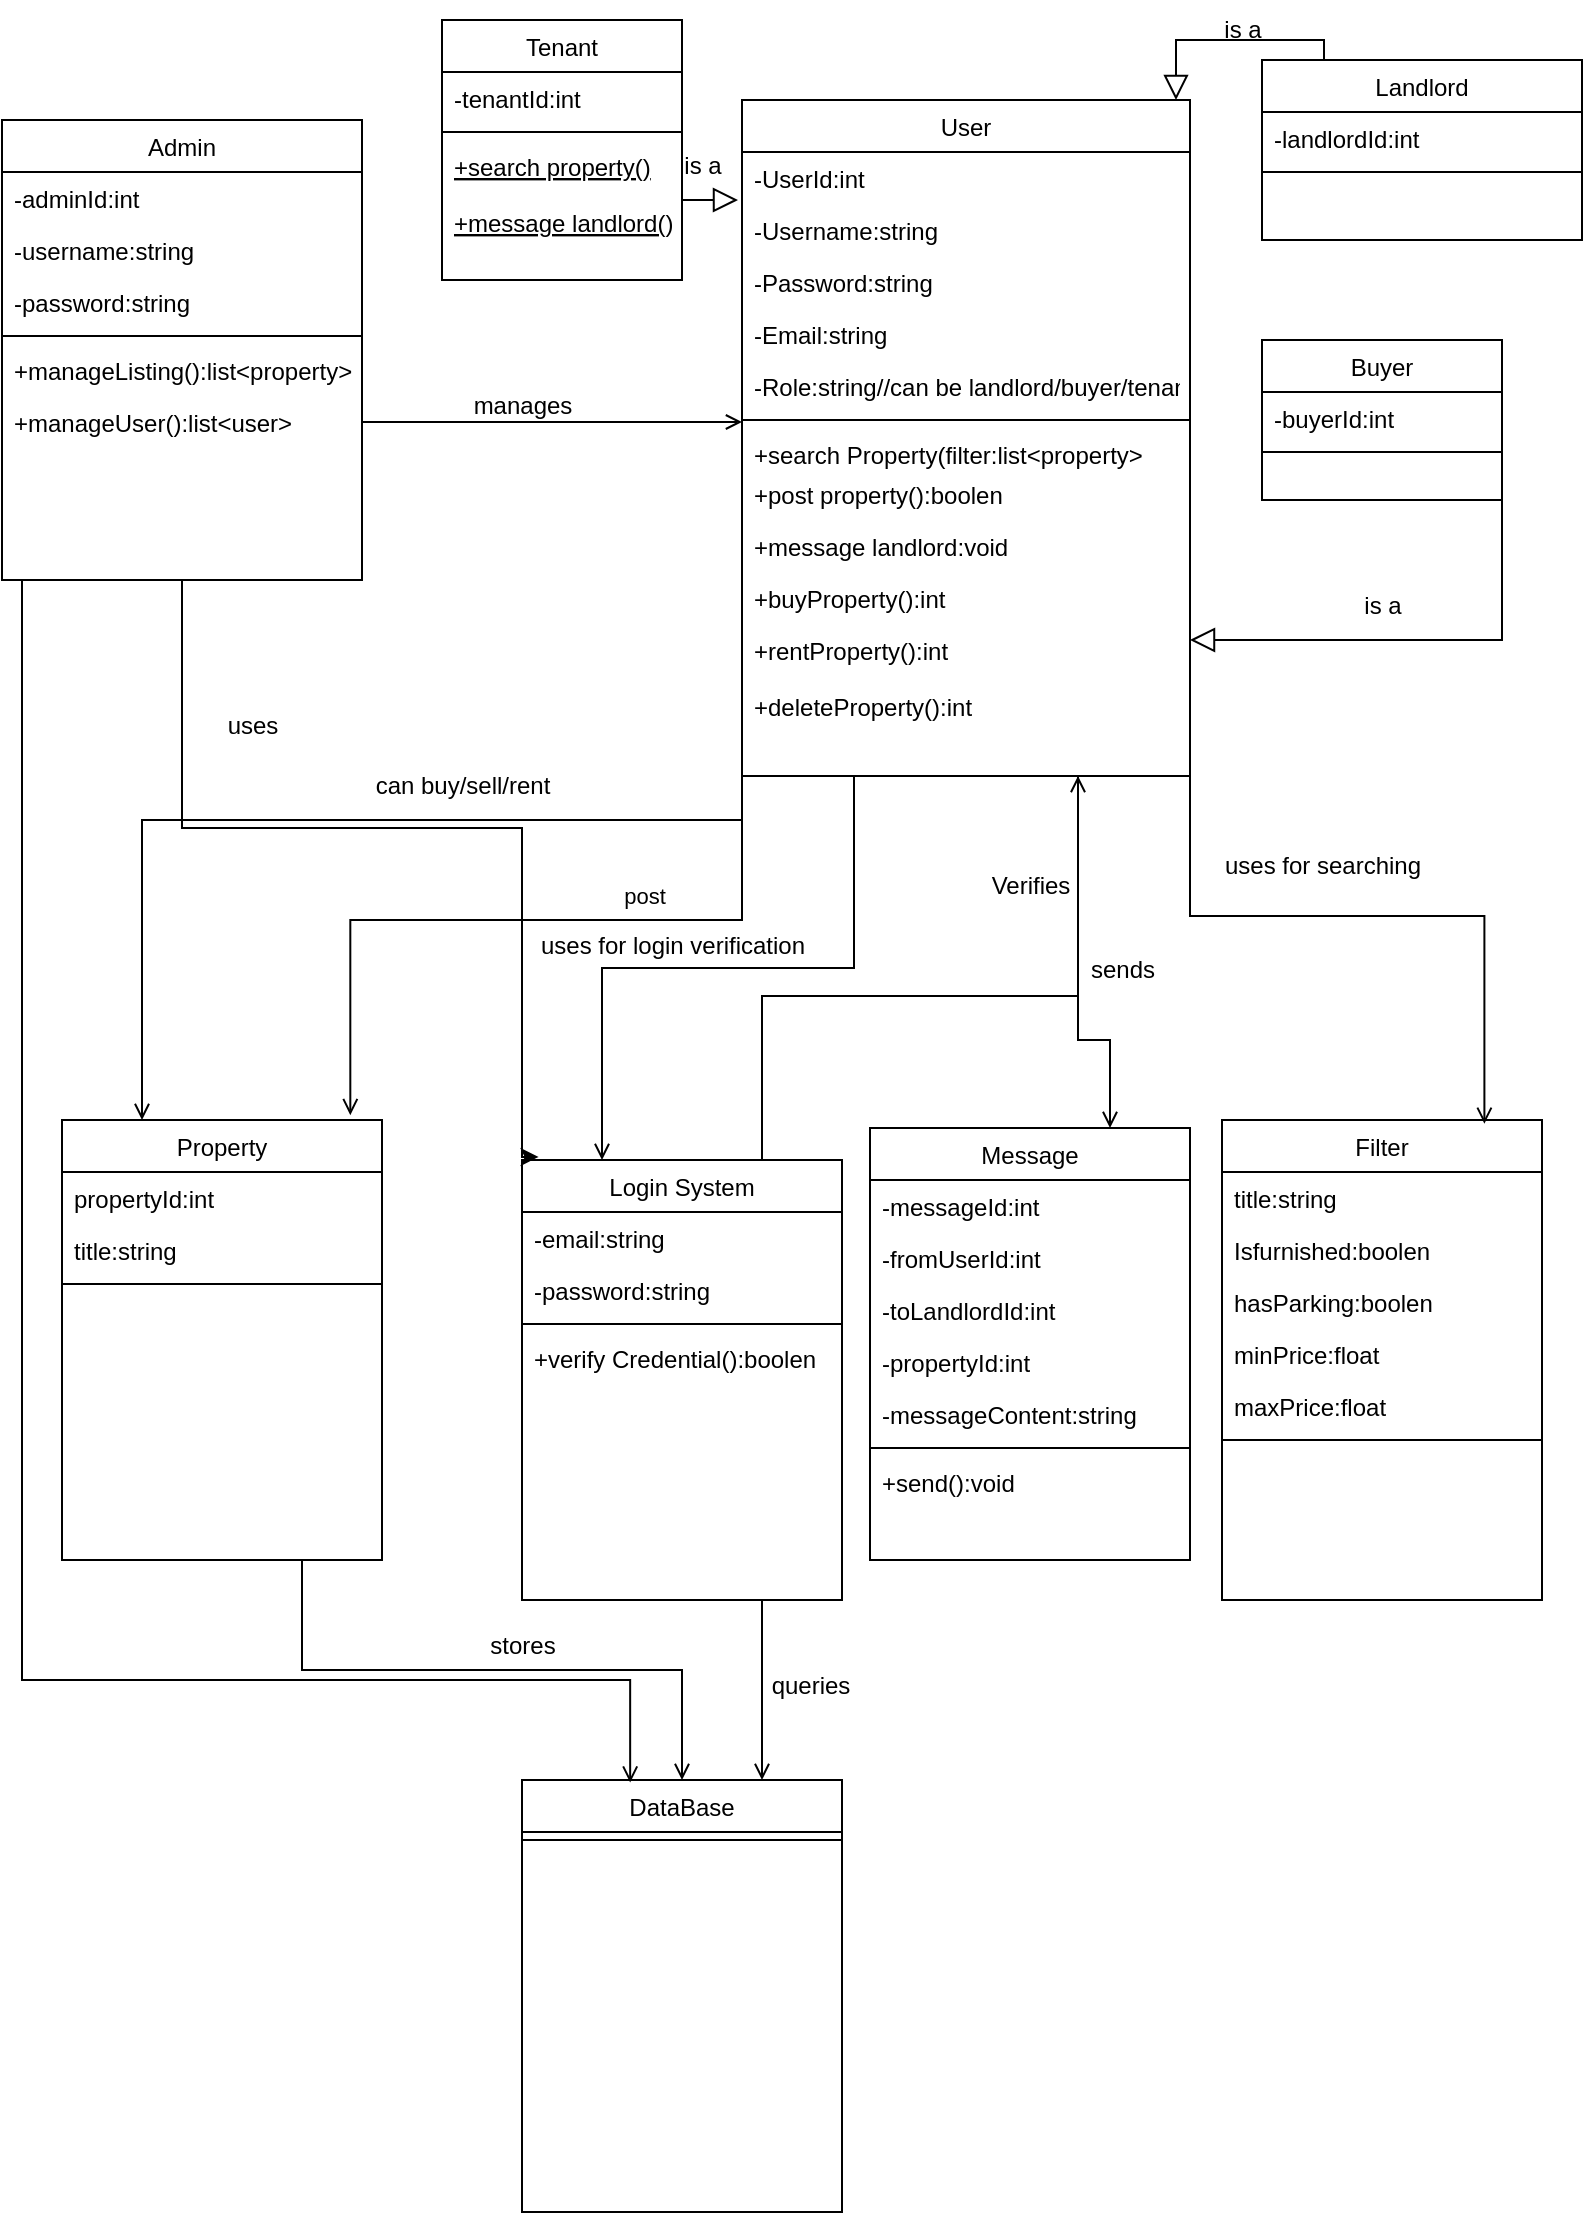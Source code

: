 <mxfile version="24.7.16">
  <diagram id="C5RBs43oDa-KdzZeNtuy" name="Page-1">
    <mxGraphModel dx="836" dy="469" grid="1" gridSize="10" guides="1" tooltips="1" connect="1" arrows="1" fold="1" page="1" pageScale="1" pageWidth="827" pageHeight="1169" math="0" shadow="0">
      <root>
        <mxCell id="WIyWlLk6GJQsqaUBKTNV-0" />
        <mxCell id="WIyWlLk6GJQsqaUBKTNV-1" parent="WIyWlLk6GJQsqaUBKTNV-0" />
        <mxCell id="zkfFHV4jXpPFQw0GAbJ--6" value="Tenant" style="swimlane;fontStyle=0;align=center;verticalAlign=top;childLayout=stackLayout;horizontal=1;startSize=26;horizontalStack=0;resizeParent=1;resizeLast=0;collapsible=1;marginBottom=0;rounded=0;shadow=0;strokeWidth=1;" parent="WIyWlLk6GJQsqaUBKTNV-1" vertex="1">
          <mxGeometry x="240" y="10" width="120" height="130" as="geometry">
            <mxRectangle x="130" y="380" width="160" height="26" as="alternateBounds" />
          </mxGeometry>
        </mxCell>
        <mxCell id="zkfFHV4jXpPFQw0GAbJ--7" value="-tenantId:int" style="text;align=left;verticalAlign=top;spacingLeft=4;spacingRight=4;overflow=hidden;rotatable=0;points=[[0,0.5],[1,0.5]];portConstraint=eastwest;" parent="zkfFHV4jXpPFQw0GAbJ--6" vertex="1">
          <mxGeometry y="26" width="120" height="26" as="geometry" />
        </mxCell>
        <mxCell id="zkfFHV4jXpPFQw0GAbJ--9" value="" style="line;html=1;strokeWidth=1;align=left;verticalAlign=middle;spacingTop=-1;spacingLeft=3;spacingRight=3;rotatable=0;labelPosition=right;points=[];portConstraint=eastwest;" parent="zkfFHV4jXpPFQw0GAbJ--6" vertex="1">
          <mxGeometry y="52" width="120" height="8" as="geometry" />
        </mxCell>
        <mxCell id="zkfFHV4jXpPFQw0GAbJ--10" value="+search property()&#xa;&#xa;+message landlord()" style="text;align=left;verticalAlign=top;spacingLeft=4;spacingRight=4;overflow=hidden;rotatable=0;points=[[0,0.5],[1,0.5]];portConstraint=eastwest;fontStyle=4" parent="zkfFHV4jXpPFQw0GAbJ--6" vertex="1">
          <mxGeometry y="60" width="120" height="70" as="geometry" />
        </mxCell>
        <mxCell id="zkfFHV4jXpPFQw0GAbJ--13" value="Buyer" style="swimlane;fontStyle=0;align=center;verticalAlign=top;childLayout=stackLayout;horizontal=1;startSize=26;horizontalStack=0;resizeParent=1;resizeLast=0;collapsible=1;marginBottom=0;rounded=0;shadow=0;strokeWidth=1;" parent="WIyWlLk6GJQsqaUBKTNV-1" vertex="1">
          <mxGeometry x="650" y="170" width="120" height="80" as="geometry">
            <mxRectangle x="340" y="380" width="170" height="26" as="alternateBounds" />
          </mxGeometry>
        </mxCell>
        <mxCell id="zkfFHV4jXpPFQw0GAbJ--14" value="-buyerId:int" style="text;align=left;verticalAlign=top;spacingLeft=4;spacingRight=4;overflow=hidden;rotatable=0;points=[[0,0.5],[1,0.5]];portConstraint=eastwest;" parent="zkfFHV4jXpPFQw0GAbJ--13" vertex="1">
          <mxGeometry y="26" width="120" height="26" as="geometry" />
        </mxCell>
        <mxCell id="zkfFHV4jXpPFQw0GAbJ--15" value="" style="line;html=1;strokeWidth=1;align=left;verticalAlign=middle;spacingTop=-1;spacingLeft=3;spacingRight=3;rotatable=0;labelPosition=right;points=[];portConstraint=eastwest;" parent="zkfFHV4jXpPFQw0GAbJ--13" vertex="1">
          <mxGeometry y="52" width="120" height="8" as="geometry" />
        </mxCell>
        <mxCell id="zkfFHV4jXpPFQw0GAbJ--17" value="User" style="swimlane;fontStyle=0;align=center;verticalAlign=top;childLayout=stackLayout;horizontal=1;startSize=26;horizontalStack=0;resizeParent=1;resizeLast=0;collapsible=1;marginBottom=0;rounded=0;shadow=0;strokeWidth=1;" parent="WIyWlLk6GJQsqaUBKTNV-1" vertex="1">
          <mxGeometry x="390" y="50" width="224" height="338" as="geometry">
            <mxRectangle x="550" y="140" width="160" height="26" as="alternateBounds" />
          </mxGeometry>
        </mxCell>
        <mxCell id="zkfFHV4jXpPFQw0GAbJ--18" value="-UserId:int" style="text;align=left;verticalAlign=top;spacingLeft=4;spacingRight=4;overflow=hidden;rotatable=0;points=[[0,0.5],[1,0.5]];portConstraint=eastwest;" parent="zkfFHV4jXpPFQw0GAbJ--17" vertex="1">
          <mxGeometry y="26" width="224" height="26" as="geometry" />
        </mxCell>
        <mxCell id="zkfFHV4jXpPFQw0GAbJ--19" value="-Username:string" style="text;align=left;verticalAlign=top;spacingLeft=4;spacingRight=4;overflow=hidden;rotatable=0;points=[[0,0.5],[1,0.5]];portConstraint=eastwest;rounded=0;shadow=0;html=0;" parent="zkfFHV4jXpPFQw0GAbJ--17" vertex="1">
          <mxGeometry y="52" width="224" height="26" as="geometry" />
        </mxCell>
        <mxCell id="zkfFHV4jXpPFQw0GAbJ--20" value="-Password:string" style="text;align=left;verticalAlign=top;spacingLeft=4;spacingRight=4;overflow=hidden;rotatable=0;points=[[0,0.5],[1,0.5]];portConstraint=eastwest;rounded=0;shadow=0;html=0;" parent="zkfFHV4jXpPFQw0GAbJ--17" vertex="1">
          <mxGeometry y="78" width="224" height="26" as="geometry" />
        </mxCell>
        <mxCell id="zkfFHV4jXpPFQw0GAbJ--21" value="-Email:string" style="text;align=left;verticalAlign=top;spacingLeft=4;spacingRight=4;overflow=hidden;rotatable=0;points=[[0,0.5],[1,0.5]];portConstraint=eastwest;rounded=0;shadow=0;html=0;" parent="zkfFHV4jXpPFQw0GAbJ--17" vertex="1">
          <mxGeometry y="104" width="224" height="26" as="geometry" />
        </mxCell>
        <mxCell id="zkfFHV4jXpPFQw0GAbJ--22" value="-Role:string//can be landlord/buyer/tenant" style="text;align=left;verticalAlign=top;spacingLeft=4;spacingRight=4;overflow=hidden;rotatable=0;points=[[0,0.5],[1,0.5]];portConstraint=eastwest;rounded=0;shadow=0;html=0;" parent="zkfFHV4jXpPFQw0GAbJ--17" vertex="1">
          <mxGeometry y="130" width="224" height="26" as="geometry" />
        </mxCell>
        <mxCell id="zkfFHV4jXpPFQw0GAbJ--23" value="" style="line;html=1;strokeWidth=1;align=left;verticalAlign=middle;spacingTop=-1;spacingLeft=3;spacingRight=3;rotatable=0;labelPosition=right;points=[];portConstraint=eastwest;" parent="zkfFHV4jXpPFQw0GAbJ--17" vertex="1">
          <mxGeometry y="156" width="224" height="8" as="geometry" />
        </mxCell>
        <mxCell id="zkfFHV4jXpPFQw0GAbJ--24" value="+search Property(filter:list&lt;property&gt;" style="text;align=left;verticalAlign=top;spacingLeft=4;spacingRight=4;overflow=hidden;rotatable=0;points=[[0,0.5],[1,0.5]];portConstraint=eastwest;" parent="zkfFHV4jXpPFQw0GAbJ--17" vertex="1">
          <mxGeometry y="164" width="224" height="20" as="geometry" />
        </mxCell>
        <mxCell id="zkfFHV4jXpPFQw0GAbJ--25" value="+post property():boolen" style="text;align=left;verticalAlign=top;spacingLeft=4;spacingRight=4;overflow=hidden;rotatable=0;points=[[0,0.5],[1,0.5]];portConstraint=eastwest;" parent="zkfFHV4jXpPFQw0GAbJ--17" vertex="1">
          <mxGeometry y="184" width="224" height="26" as="geometry" />
        </mxCell>
        <mxCell id="3sGwHWc7zlFyT_0U4BwY-66" value="+message landlord:void" style="text;align=left;verticalAlign=top;spacingLeft=4;spacingRight=4;overflow=hidden;rotatable=0;points=[[0,0.5],[1,0.5]];portConstraint=eastwest;" parent="zkfFHV4jXpPFQw0GAbJ--17" vertex="1">
          <mxGeometry y="210" width="224" height="26" as="geometry" />
        </mxCell>
        <mxCell id="3sGwHWc7zlFyT_0U4BwY-67" value="+buyProperty():int" style="text;align=left;verticalAlign=top;spacingLeft=4;spacingRight=4;overflow=hidden;rotatable=0;points=[[0,0.5],[1,0.5]];portConstraint=eastwest;" parent="zkfFHV4jXpPFQw0GAbJ--17" vertex="1">
          <mxGeometry y="236" width="224" height="26" as="geometry" />
        </mxCell>
        <mxCell id="3sGwHWc7zlFyT_0U4BwY-69" value="+rentProperty():int" style="text;align=left;verticalAlign=top;spacingLeft=4;spacingRight=4;overflow=hidden;rotatable=0;points=[[0,0.5],[1,0.5]];portConstraint=eastwest;" parent="zkfFHV4jXpPFQw0GAbJ--17" vertex="1">
          <mxGeometry y="262" width="224" height="28" as="geometry" />
        </mxCell>
        <mxCell id="3sGwHWc7zlFyT_0U4BwY-71" value="+deleteProperty():int" style="text;align=left;verticalAlign=top;spacingLeft=4;spacingRight=4;overflow=hidden;rotatable=0;points=[[0,0.5],[1,0.5]];portConstraint=eastwest;" parent="zkfFHV4jXpPFQw0GAbJ--17" vertex="1">
          <mxGeometry y="290" width="224" height="28" as="geometry" />
        </mxCell>
        <mxCell id="zkfFHV4jXpPFQw0GAbJ--26" value="" style="endArrow=open;shadow=0;strokeWidth=1;rounded=0;curved=0;endFill=1;edgeStyle=elbowEdgeStyle;elbow=vertical;exitX=1;exitY=0.5;exitDx=0;exitDy=0;" parent="WIyWlLk6GJQsqaUBKTNV-1" source="3sGwHWc7zlFyT_0U4BwY-55" edge="1">
          <mxGeometry x="0.5" y="41" relative="1" as="geometry">
            <mxPoint x="210" y="210" as="sourcePoint" />
            <mxPoint x="390" y="211" as="targetPoint" />
            <mxPoint x="-40" y="32" as="offset" />
          </mxGeometry>
        </mxCell>
        <mxCell id="3sGwHWc7zlFyT_0U4BwY-1" value="Filter" style="swimlane;fontStyle=0;align=center;verticalAlign=top;childLayout=stackLayout;horizontal=1;startSize=26;horizontalStack=0;resizeParent=1;resizeLast=0;collapsible=1;marginBottom=0;rounded=0;shadow=0;strokeWidth=1;" parent="WIyWlLk6GJQsqaUBKTNV-1" vertex="1">
          <mxGeometry x="630" y="560" width="160" height="240" as="geometry">
            <mxRectangle x="550" y="140" width="160" height="26" as="alternateBounds" />
          </mxGeometry>
        </mxCell>
        <mxCell id="3sGwHWc7zlFyT_0U4BwY-2" value="title:string" style="text;align=left;verticalAlign=top;spacingLeft=4;spacingRight=4;overflow=hidden;rotatable=0;points=[[0,0.5],[1,0.5]];portConstraint=eastwest;" parent="3sGwHWc7zlFyT_0U4BwY-1" vertex="1">
          <mxGeometry y="26" width="160" height="26" as="geometry" />
        </mxCell>
        <mxCell id="3sGwHWc7zlFyT_0U4BwY-3" value="Isfurnished:boolen" style="text;align=left;verticalAlign=top;spacingLeft=4;spacingRight=4;overflow=hidden;rotatable=0;points=[[0,0.5],[1,0.5]];portConstraint=eastwest;rounded=0;shadow=0;html=0;" parent="3sGwHWc7zlFyT_0U4BwY-1" vertex="1">
          <mxGeometry y="52" width="160" height="26" as="geometry" />
        </mxCell>
        <mxCell id="3sGwHWc7zlFyT_0U4BwY-4" value="hasParking:boolen" style="text;align=left;verticalAlign=top;spacingLeft=4;spacingRight=4;overflow=hidden;rotatable=0;points=[[0,0.5],[1,0.5]];portConstraint=eastwest;rounded=0;shadow=0;html=0;" parent="3sGwHWc7zlFyT_0U4BwY-1" vertex="1">
          <mxGeometry y="78" width="160" height="26" as="geometry" />
        </mxCell>
        <mxCell id="3sGwHWc7zlFyT_0U4BwY-5" value="minPrice:float" style="text;align=left;verticalAlign=top;spacingLeft=4;spacingRight=4;overflow=hidden;rotatable=0;points=[[0,0.5],[1,0.5]];portConstraint=eastwest;rounded=0;shadow=0;html=0;" parent="3sGwHWc7zlFyT_0U4BwY-1" vertex="1">
          <mxGeometry y="104" width="160" height="26" as="geometry" />
        </mxCell>
        <mxCell id="3sGwHWc7zlFyT_0U4BwY-6" value="maxPrice:float" style="text;align=left;verticalAlign=top;spacingLeft=4;spacingRight=4;overflow=hidden;rotatable=0;points=[[0,0.5],[1,0.5]];portConstraint=eastwest;rounded=0;shadow=0;html=0;" parent="3sGwHWc7zlFyT_0U4BwY-1" vertex="1">
          <mxGeometry y="130" width="160" height="26" as="geometry" />
        </mxCell>
        <mxCell id="3sGwHWc7zlFyT_0U4BwY-7" value="" style="line;html=1;strokeWidth=1;align=left;verticalAlign=middle;spacingTop=-1;spacingLeft=3;spacingRight=3;rotatable=0;labelPosition=right;points=[];portConstraint=eastwest;" parent="3sGwHWc7zlFyT_0U4BwY-1" vertex="1">
          <mxGeometry y="156" width="160" height="8" as="geometry" />
        </mxCell>
        <mxCell id="3sGwHWc7zlFyT_0U4BwY-28" value="Login System" style="swimlane;fontStyle=0;align=center;verticalAlign=top;childLayout=stackLayout;horizontal=1;startSize=26;horizontalStack=0;resizeParent=1;resizeLast=0;collapsible=1;marginBottom=0;rounded=0;shadow=0;strokeWidth=1;" parent="WIyWlLk6GJQsqaUBKTNV-1" vertex="1">
          <mxGeometry x="280" y="580" width="160" height="220" as="geometry">
            <mxRectangle x="550" y="140" width="160" height="26" as="alternateBounds" />
          </mxGeometry>
        </mxCell>
        <mxCell id="3sGwHWc7zlFyT_0U4BwY-30" value="-email:string" style="text;align=left;verticalAlign=top;spacingLeft=4;spacingRight=4;overflow=hidden;rotatable=0;points=[[0,0.5],[1,0.5]];portConstraint=eastwest;rounded=0;shadow=0;html=0;" parent="3sGwHWc7zlFyT_0U4BwY-28" vertex="1">
          <mxGeometry y="26" width="160" height="26" as="geometry" />
        </mxCell>
        <mxCell id="3sGwHWc7zlFyT_0U4BwY-31" value="-password:string" style="text;align=left;verticalAlign=top;spacingLeft=4;spacingRight=4;overflow=hidden;rotatable=0;points=[[0,0.5],[1,0.5]];portConstraint=eastwest;rounded=0;shadow=0;html=0;" parent="3sGwHWc7zlFyT_0U4BwY-28" vertex="1">
          <mxGeometry y="52" width="160" height="26" as="geometry" />
        </mxCell>
        <mxCell id="3sGwHWc7zlFyT_0U4BwY-34" value="" style="line;html=1;strokeWidth=1;align=left;verticalAlign=middle;spacingTop=-1;spacingLeft=3;spacingRight=3;rotatable=0;labelPosition=right;points=[];portConstraint=eastwest;" parent="3sGwHWc7zlFyT_0U4BwY-28" vertex="1">
          <mxGeometry y="78" width="160" height="8" as="geometry" />
        </mxCell>
        <mxCell id="3sGwHWc7zlFyT_0U4BwY-35" value="+verify Credential():boolen" style="text;align=left;verticalAlign=top;spacingLeft=4;spacingRight=4;overflow=hidden;rotatable=0;points=[[0,0.5],[1,0.5]];portConstraint=eastwest;" parent="3sGwHWc7zlFyT_0U4BwY-28" vertex="1">
          <mxGeometry y="86" width="160" height="26" as="geometry" />
        </mxCell>
        <mxCell id="3sGwHWc7zlFyT_0U4BwY-19" value="Message" style="swimlane;fontStyle=0;align=center;verticalAlign=top;childLayout=stackLayout;horizontal=1;startSize=26;horizontalStack=0;resizeParent=1;resizeLast=0;collapsible=1;marginBottom=0;rounded=0;shadow=0;strokeWidth=1;" parent="WIyWlLk6GJQsqaUBKTNV-1" vertex="1">
          <mxGeometry x="454" y="564" width="160" height="216" as="geometry">
            <mxRectangle x="550" y="140" width="160" height="26" as="alternateBounds" />
          </mxGeometry>
        </mxCell>
        <mxCell id="3sGwHWc7zlFyT_0U4BwY-20" value="-messageId:int" style="text;align=left;verticalAlign=top;spacingLeft=4;spacingRight=4;overflow=hidden;rotatable=0;points=[[0,0.5],[1,0.5]];portConstraint=eastwest;" parent="3sGwHWc7zlFyT_0U4BwY-19" vertex="1">
          <mxGeometry y="26" width="160" height="26" as="geometry" />
        </mxCell>
        <mxCell id="3sGwHWc7zlFyT_0U4BwY-21" value="-fromUserId:int" style="text;align=left;verticalAlign=top;spacingLeft=4;spacingRight=4;overflow=hidden;rotatable=0;points=[[0,0.5],[1,0.5]];portConstraint=eastwest;rounded=0;shadow=0;html=0;" parent="3sGwHWc7zlFyT_0U4BwY-19" vertex="1">
          <mxGeometry y="52" width="160" height="26" as="geometry" />
        </mxCell>
        <mxCell id="3sGwHWc7zlFyT_0U4BwY-22" value="-toLandlordId:int" style="text;align=left;verticalAlign=top;spacingLeft=4;spacingRight=4;overflow=hidden;rotatable=0;points=[[0,0.5],[1,0.5]];portConstraint=eastwest;rounded=0;shadow=0;html=0;" parent="3sGwHWc7zlFyT_0U4BwY-19" vertex="1">
          <mxGeometry y="78" width="160" height="26" as="geometry" />
        </mxCell>
        <mxCell id="3sGwHWc7zlFyT_0U4BwY-23" value="-propertyId:int" style="text;align=left;verticalAlign=top;spacingLeft=4;spacingRight=4;overflow=hidden;rotatable=0;points=[[0,0.5],[1,0.5]];portConstraint=eastwest;rounded=0;shadow=0;html=0;" parent="3sGwHWc7zlFyT_0U4BwY-19" vertex="1">
          <mxGeometry y="104" width="160" height="26" as="geometry" />
        </mxCell>
        <mxCell id="3sGwHWc7zlFyT_0U4BwY-24" value="-messageContent:string" style="text;align=left;verticalAlign=top;spacingLeft=4;spacingRight=4;overflow=hidden;rotatable=0;points=[[0,0.5],[1,0.5]];portConstraint=eastwest;rounded=0;shadow=0;html=0;" parent="3sGwHWc7zlFyT_0U4BwY-19" vertex="1">
          <mxGeometry y="130" width="160" height="26" as="geometry" />
        </mxCell>
        <mxCell id="3sGwHWc7zlFyT_0U4BwY-25" value="" style="line;html=1;strokeWidth=1;align=left;verticalAlign=middle;spacingTop=-1;spacingLeft=3;spacingRight=3;rotatable=0;labelPosition=right;points=[];portConstraint=eastwest;" parent="3sGwHWc7zlFyT_0U4BwY-19" vertex="1">
          <mxGeometry y="156" width="160" height="8" as="geometry" />
        </mxCell>
        <mxCell id="3sGwHWc7zlFyT_0U4BwY-26" value="+send():void" style="text;align=left;verticalAlign=top;spacingLeft=4;spacingRight=4;overflow=hidden;rotatable=0;points=[[0,0.5],[1,0.5]];portConstraint=eastwest;" parent="3sGwHWc7zlFyT_0U4BwY-19" vertex="1">
          <mxGeometry y="164" width="160" height="26" as="geometry" />
        </mxCell>
        <mxCell id="3sGwHWc7zlFyT_0U4BwY-37" value="DataBase" style="swimlane;fontStyle=0;align=center;verticalAlign=top;childLayout=stackLayout;horizontal=1;startSize=26;horizontalStack=0;resizeParent=1;resizeLast=0;collapsible=1;marginBottom=0;rounded=0;shadow=0;strokeWidth=1;" parent="WIyWlLk6GJQsqaUBKTNV-1" vertex="1">
          <mxGeometry x="280" y="890" width="160" height="216" as="geometry">
            <mxRectangle x="550" y="140" width="160" height="26" as="alternateBounds" />
          </mxGeometry>
        </mxCell>
        <mxCell id="3sGwHWc7zlFyT_0U4BwY-43" value="" style="line;html=1;strokeWidth=1;align=left;verticalAlign=middle;spacingTop=-1;spacingLeft=3;spacingRight=3;rotatable=0;labelPosition=right;points=[];portConstraint=eastwest;" parent="3sGwHWc7zlFyT_0U4BwY-37" vertex="1">
          <mxGeometry y="26" width="160" height="8" as="geometry" />
        </mxCell>
        <mxCell id="3sGwHWc7zlFyT_0U4BwY-47" value="Admin" style="swimlane;fontStyle=0;align=center;verticalAlign=top;childLayout=stackLayout;horizontal=1;startSize=26;horizontalStack=0;resizeParent=1;resizeLast=0;collapsible=1;marginBottom=0;rounded=0;shadow=0;strokeWidth=1;" parent="WIyWlLk6GJQsqaUBKTNV-1" vertex="1">
          <mxGeometry x="20" y="60" width="180" height="230" as="geometry">
            <mxRectangle x="550" y="140" width="160" height="26" as="alternateBounds" />
          </mxGeometry>
        </mxCell>
        <mxCell id="3sGwHWc7zlFyT_0U4BwY-48" value="-adminId:int" style="text;align=left;verticalAlign=top;spacingLeft=4;spacingRight=4;overflow=hidden;rotatable=0;points=[[0,0.5],[1,0.5]];portConstraint=eastwest;" parent="3sGwHWc7zlFyT_0U4BwY-47" vertex="1">
          <mxGeometry y="26" width="180" height="26" as="geometry" />
        </mxCell>
        <mxCell id="3sGwHWc7zlFyT_0U4BwY-49" value="-username:string" style="text;align=left;verticalAlign=top;spacingLeft=4;spacingRight=4;overflow=hidden;rotatable=0;points=[[0,0.5],[1,0.5]];portConstraint=eastwest;rounded=0;shadow=0;html=0;" parent="3sGwHWc7zlFyT_0U4BwY-47" vertex="1">
          <mxGeometry y="52" width="180" height="26" as="geometry" />
        </mxCell>
        <mxCell id="3sGwHWc7zlFyT_0U4BwY-50" value="-password:string" style="text;align=left;verticalAlign=top;spacingLeft=4;spacingRight=4;overflow=hidden;rotatable=0;points=[[0,0.5],[1,0.5]];portConstraint=eastwest;rounded=0;shadow=0;html=0;" parent="3sGwHWc7zlFyT_0U4BwY-47" vertex="1">
          <mxGeometry y="78" width="180" height="26" as="geometry" />
        </mxCell>
        <mxCell id="3sGwHWc7zlFyT_0U4BwY-53" value="" style="line;html=1;strokeWidth=1;align=left;verticalAlign=middle;spacingTop=-1;spacingLeft=3;spacingRight=3;rotatable=0;labelPosition=right;points=[];portConstraint=eastwest;" parent="3sGwHWc7zlFyT_0U4BwY-47" vertex="1">
          <mxGeometry y="104" width="180" height="8" as="geometry" />
        </mxCell>
        <mxCell id="3sGwHWc7zlFyT_0U4BwY-54" value="+manageListing():list&lt;property&gt;" style="text;align=left;verticalAlign=top;spacingLeft=4;spacingRight=4;overflow=hidden;rotatable=0;points=[[0,0.5],[1,0.5]];portConstraint=eastwest;" parent="3sGwHWc7zlFyT_0U4BwY-47" vertex="1">
          <mxGeometry y="112" width="180" height="26" as="geometry" />
        </mxCell>
        <mxCell id="3sGwHWc7zlFyT_0U4BwY-55" value="+manageUser():list&lt;user&gt;" style="text;align=left;verticalAlign=top;spacingLeft=4;spacingRight=4;overflow=hidden;rotatable=0;points=[[0,0.5],[1,0.5]];portConstraint=eastwest;" parent="3sGwHWc7zlFyT_0U4BwY-47" vertex="1">
          <mxGeometry y="138" width="180" height="26" as="geometry" />
        </mxCell>
        <mxCell id="3sGwHWc7zlFyT_0U4BwY-56" value="Landlord" style="swimlane;fontStyle=0;align=center;verticalAlign=top;childLayout=stackLayout;horizontal=1;startSize=26;horizontalStack=0;resizeParent=1;resizeLast=0;collapsible=1;marginBottom=0;rounded=0;shadow=0;strokeWidth=1;" parent="WIyWlLk6GJQsqaUBKTNV-1" vertex="1">
          <mxGeometry x="650" y="30" width="160" height="90" as="geometry">
            <mxRectangle x="340" y="380" width="170" height="26" as="alternateBounds" />
          </mxGeometry>
        </mxCell>
        <mxCell id="3sGwHWc7zlFyT_0U4BwY-57" value="-landlordId:int" style="text;align=left;verticalAlign=top;spacingLeft=4;spacingRight=4;overflow=hidden;rotatable=0;points=[[0,0.5],[1,0.5]];portConstraint=eastwest;" parent="3sGwHWc7zlFyT_0U4BwY-56" vertex="1">
          <mxGeometry y="26" width="160" height="26" as="geometry" />
        </mxCell>
        <mxCell id="3sGwHWc7zlFyT_0U4BwY-58" value="" style="line;html=1;strokeWidth=1;align=left;verticalAlign=middle;spacingTop=-1;spacingLeft=3;spacingRight=3;rotatable=0;labelPosition=right;points=[];portConstraint=eastwest;" parent="3sGwHWc7zlFyT_0U4BwY-56" vertex="1">
          <mxGeometry y="52" width="160" height="8" as="geometry" />
        </mxCell>
        <mxCell id="3sGwHWc7zlFyT_0U4BwY-61" value="" style="endArrow=block;endSize=10;endFill=0;shadow=0;strokeWidth=1;rounded=0;curved=0;edgeStyle=elbowEdgeStyle;elbow=vertical;" parent="WIyWlLk6GJQsqaUBKTNV-1" edge="1">
          <mxGeometry width="160" relative="1" as="geometry">
            <mxPoint x="681" y="30" as="sourcePoint" />
            <mxPoint x="607" y="50" as="targetPoint" />
            <Array as="points">
              <mxPoint x="650" y="20" />
              <mxPoint x="640.64" y="335.26" />
              <mxPoint x="570.64" y="396.26" />
              <mxPoint x="450.64" y="366.26" />
            </Array>
          </mxGeometry>
        </mxCell>
        <mxCell id="3sGwHWc7zlFyT_0U4BwY-63" value="" style="endArrow=block;endSize=10;endFill=0;shadow=0;strokeWidth=1;rounded=0;curved=0;edgeStyle=elbowEdgeStyle;elbow=vertical;" parent="WIyWlLk6GJQsqaUBKTNV-1" source="zkfFHV4jXpPFQw0GAbJ--6" edge="1">
          <mxGeometry width="160" relative="1" as="geometry">
            <mxPoint x="460" y="300" as="sourcePoint" />
            <mxPoint x="388" y="100" as="targetPoint" />
            <Array as="points" />
          </mxGeometry>
        </mxCell>
        <mxCell id="3sGwHWc7zlFyT_0U4BwY-65" value="" style="endArrow=block;endSize=10;endFill=0;shadow=0;strokeWidth=1;rounded=0;curved=0;edgeStyle=elbowEdgeStyle;elbow=vertical;" parent="WIyWlLk6GJQsqaUBKTNV-1" edge="1">
          <mxGeometry width="160" relative="1" as="geometry">
            <mxPoint x="770" y="250" as="sourcePoint" />
            <mxPoint x="614" y="320" as="targetPoint" />
            <Array as="points">
              <mxPoint x="784" y="320" />
            </Array>
          </mxGeometry>
        </mxCell>
        <mxCell id="3sGwHWc7zlFyT_0U4BwY-72" value="" style="endArrow=open;shadow=0;strokeWidth=1;rounded=0;curved=0;endFill=1;edgeStyle=elbowEdgeStyle;elbow=vertical;entryX=0.25;entryY=0;entryDx=0;entryDy=0;exitX=0;exitY=1;exitDx=0;exitDy=0;" parent="WIyWlLk6GJQsqaUBKTNV-1" edge="1" target="H3BoD-dkAxrn0Le9reOs-29" source="zkfFHV4jXpPFQw0GAbJ--17">
          <mxGeometry x="0.5" y="41" relative="1" as="geometry">
            <mxPoint x="410" y="390" as="sourcePoint" />
            <mxPoint x="70" y="560" as="targetPoint" />
            <mxPoint x="-40" y="32" as="offset" />
            <Array as="points">
              <mxPoint x="390" y="410" />
              <mxPoint x="270" y="410" />
              <mxPoint x="230" y="446" />
              <mxPoint x="330" y="471" />
            </Array>
          </mxGeometry>
        </mxCell>
        <mxCell id="3sGwHWc7zlFyT_0U4BwY-73" value="" style="endArrow=open;shadow=0;strokeWidth=1;rounded=0;curved=0;endFill=1;edgeStyle=elbowEdgeStyle;elbow=vertical;entryX=0.82;entryY=0.008;entryDx=0;entryDy=0;entryPerimeter=0;exitX=1;exitY=1;exitDx=0;exitDy=0;" parent="WIyWlLk6GJQsqaUBKTNV-1" edge="1" target="3sGwHWc7zlFyT_0U4BwY-1" source="zkfFHV4jXpPFQw0GAbJ--17">
          <mxGeometry x="0.5" y="41" relative="1" as="geometry">
            <mxPoint x="590" y="388" as="sourcePoint" />
            <mxPoint x="790" y="558" as="targetPoint" />
            <mxPoint x="-40" y="32" as="offset" />
            <Array as="points">
              <mxPoint x="530" y="458" />
            </Array>
          </mxGeometry>
        </mxCell>
        <mxCell id="3sGwHWc7zlFyT_0U4BwY-75" value="" style="endArrow=open;shadow=0;strokeWidth=1;rounded=0;curved=0;endFill=1;edgeStyle=elbowEdgeStyle;elbow=vertical;entryX=0.75;entryY=0;entryDx=0;entryDy=0;exitX=0.75;exitY=1;exitDx=0;exitDy=0;" parent="WIyWlLk6GJQsqaUBKTNV-1" edge="1" target="3sGwHWc7zlFyT_0U4BwY-19" source="zkfFHV4jXpPFQw0GAbJ--17">
          <mxGeometry x="0.5" y="41" relative="1" as="geometry">
            <mxPoint x="520" y="388" as="sourcePoint" />
            <mxPoint x="582" y="560" as="targetPoint" />
            <mxPoint x="-40" y="32" as="offset" />
            <Array as="points">
              <mxPoint x="582" y="520" />
            </Array>
          </mxGeometry>
        </mxCell>
        <mxCell id="3sGwHWc7zlFyT_0U4BwY-76" value="" style="endArrow=open;shadow=0;strokeWidth=1;rounded=0;curved=0;endFill=1;edgeStyle=elbowEdgeStyle;elbow=vertical;exitX=0.75;exitY=0;exitDx=0;exitDy=0;entryX=0.75;entryY=1;entryDx=0;entryDy=0;" parent="WIyWlLk6GJQsqaUBKTNV-1" edge="1" target="zkfFHV4jXpPFQw0GAbJ--17" source="3sGwHWc7zlFyT_0U4BwY-28">
          <mxGeometry x="0.5" y="41" relative="1" as="geometry">
            <mxPoint x="410" y="578" as="sourcePoint" />
            <mxPoint x="570" y="388" as="targetPoint" />
            <mxPoint x="-40" y="32" as="offset" />
            <Array as="points">
              <mxPoint x="510" y="498" />
            </Array>
          </mxGeometry>
        </mxCell>
        <mxCell id="H3BoD-dkAxrn0Le9reOs-5" value="" style="endArrow=open;shadow=0;strokeWidth=1;rounded=0;curved=0;endFill=1;edgeStyle=elbowEdgeStyle;elbow=vertical;entryX=0.338;entryY=0.006;entryDx=0;entryDy=0;entryPerimeter=0;" edge="1" parent="WIyWlLk6GJQsqaUBKTNV-1" target="3sGwHWc7zlFyT_0U4BwY-37">
          <mxGeometry x="0.5" y="41" relative="1" as="geometry">
            <mxPoint x="30" y="290" as="sourcePoint" />
            <mxPoint x="330" y="910" as="targetPoint" />
            <mxPoint x="-40" y="32" as="offset" />
            <Array as="points">
              <mxPoint x="110" y="840" />
            </Array>
          </mxGeometry>
        </mxCell>
        <mxCell id="H3BoD-dkAxrn0Le9reOs-29" value="Property" style="swimlane;fontStyle=0;align=center;verticalAlign=top;childLayout=stackLayout;horizontal=1;startSize=26;horizontalStack=0;resizeParent=1;resizeLast=0;collapsible=1;marginBottom=0;rounded=0;shadow=0;strokeWidth=1;" vertex="1" parent="WIyWlLk6GJQsqaUBKTNV-1">
          <mxGeometry x="50" y="560" width="160" height="220" as="geometry">
            <mxRectangle x="550" y="140" width="160" height="26" as="alternateBounds" />
          </mxGeometry>
        </mxCell>
        <mxCell id="H3BoD-dkAxrn0Le9reOs-30" value="propertyId:int" style="text;align=left;verticalAlign=top;spacingLeft=4;spacingRight=4;overflow=hidden;rotatable=0;points=[[0,0.5],[1,0.5]];portConstraint=eastwest;rounded=0;shadow=0;html=0;" vertex="1" parent="H3BoD-dkAxrn0Le9reOs-29">
          <mxGeometry y="26" width="160" height="26" as="geometry" />
        </mxCell>
        <mxCell id="H3BoD-dkAxrn0Le9reOs-31" value="title:string" style="text;align=left;verticalAlign=top;spacingLeft=4;spacingRight=4;overflow=hidden;rotatable=0;points=[[0,0.5],[1,0.5]];portConstraint=eastwest;rounded=0;shadow=0;html=0;" vertex="1" parent="H3BoD-dkAxrn0Le9reOs-29">
          <mxGeometry y="52" width="160" height="26" as="geometry" />
        </mxCell>
        <mxCell id="H3BoD-dkAxrn0Le9reOs-32" value="" style="line;html=1;strokeWidth=1;align=left;verticalAlign=middle;spacingTop=-1;spacingLeft=3;spacingRight=3;rotatable=0;labelPosition=right;points=[];portConstraint=eastwest;" vertex="1" parent="H3BoD-dkAxrn0Le9reOs-29">
          <mxGeometry y="78" width="160" height="8" as="geometry" />
        </mxCell>
        <mxCell id="H3BoD-dkAxrn0Le9reOs-35" value="manages" style="text;html=1;align=center;verticalAlign=middle;resizable=0;points=[];autosize=1;strokeColor=none;fillColor=none;" vertex="1" parent="WIyWlLk6GJQsqaUBKTNV-1">
          <mxGeometry x="245" y="188" width="70" height="30" as="geometry" />
        </mxCell>
        <mxCell id="H3BoD-dkAxrn0Le9reOs-36" value="can buy/sell/rent" style="text;html=1;align=center;verticalAlign=middle;resizable=0;points=[];autosize=1;strokeColor=none;fillColor=none;" vertex="1" parent="WIyWlLk6GJQsqaUBKTNV-1">
          <mxGeometry x="195" y="378" width="110" height="30" as="geometry" />
        </mxCell>
        <mxCell id="H3BoD-dkAxrn0Le9reOs-39" value="" style="endArrow=open;shadow=0;strokeWidth=1;rounded=0;curved=0;endFill=1;edgeStyle=elbowEdgeStyle;elbow=vertical;exitX=0;exitY=1;exitDx=0;exitDy=0;entryX=0.901;entryY=-0.011;entryDx=0;entryDy=0;entryPerimeter=0;" edge="1" parent="WIyWlLk6GJQsqaUBKTNV-1" source="zkfFHV4jXpPFQw0GAbJ--17" target="H3BoD-dkAxrn0Le9reOs-29">
          <mxGeometry x="0.5" y="41" relative="1" as="geometry">
            <mxPoint x="390" y="398" as="sourcePoint" />
            <mxPoint x="193" y="550" as="targetPoint" />
            <mxPoint x="-40" y="32" as="offset" />
            <Array as="points">
              <mxPoint x="270" y="460" />
              <mxPoint x="290" y="438" />
            </Array>
          </mxGeometry>
        </mxCell>
        <mxCell id="H3BoD-dkAxrn0Le9reOs-51" value="post" style="edgeLabel;html=1;align=center;verticalAlign=middle;resizable=0;points=[];" vertex="1" connectable="0" parent="H3BoD-dkAxrn0Le9reOs-39">
          <mxGeometry x="-0.335" y="-4" relative="1" as="geometry">
            <mxPoint y="-8" as="offset" />
          </mxGeometry>
        </mxCell>
        <mxCell id="H3BoD-dkAxrn0Le9reOs-42" value="Verifies" style="text;html=1;align=center;verticalAlign=middle;resizable=0;points=[];autosize=1;strokeColor=none;fillColor=none;" vertex="1" parent="WIyWlLk6GJQsqaUBKTNV-1">
          <mxGeometry x="504" y="428" width="60" height="30" as="geometry" />
        </mxCell>
        <mxCell id="H3BoD-dkAxrn0Le9reOs-43" value="sends" style="text;html=1;align=center;verticalAlign=middle;resizable=0;points=[];autosize=1;strokeColor=none;fillColor=none;" vertex="1" parent="WIyWlLk6GJQsqaUBKTNV-1">
          <mxGeometry x="550" y="470" width="60" height="30" as="geometry" />
        </mxCell>
        <mxCell id="H3BoD-dkAxrn0Le9reOs-45" value="uses for searching" style="text;html=1;align=center;verticalAlign=middle;resizable=0;points=[];autosize=1;strokeColor=none;fillColor=none;" vertex="1" parent="WIyWlLk6GJQsqaUBKTNV-1">
          <mxGeometry x="620" y="418" width="120" height="30" as="geometry" />
        </mxCell>
        <mxCell id="H3BoD-dkAxrn0Le9reOs-46" value="uses" style="text;html=1;align=center;verticalAlign=middle;resizable=0;points=[];autosize=1;strokeColor=none;fillColor=none;" vertex="1" parent="WIyWlLk6GJQsqaUBKTNV-1">
          <mxGeometry x="120" y="348" width="50" height="30" as="geometry" />
        </mxCell>
        <mxCell id="H3BoD-dkAxrn0Le9reOs-49" value="" style="edgeStyle=orthogonalEdgeStyle;rounded=0;orthogonalLoop=1;jettySize=auto;html=1;entryX=0.052;entryY=-0.007;entryDx=0;entryDy=0;entryPerimeter=0;exitX=0.5;exitY=1;exitDx=0;exitDy=0;" edge="1" parent="WIyWlLk6GJQsqaUBKTNV-1" source="3sGwHWc7zlFyT_0U4BwY-47" target="3sGwHWc7zlFyT_0U4BwY-28">
          <mxGeometry relative="1" as="geometry">
            <mxPoint x="120" y="290" as="sourcePoint" />
            <mxPoint x="280" y="552" as="targetPoint" />
            <Array as="points">
              <mxPoint x="110" y="414" />
              <mxPoint x="280" y="414" />
              <mxPoint x="280" y="578" />
            </Array>
          </mxGeometry>
        </mxCell>
        <mxCell id="H3BoD-dkAxrn0Le9reOs-50" value="" style="endArrow=open;shadow=0;strokeWidth=1;rounded=0;curved=0;endFill=1;edgeStyle=elbowEdgeStyle;elbow=vertical;entryX=0.25;entryY=0;entryDx=0;entryDy=0;exitX=0.25;exitY=1;exitDx=0;exitDy=0;" edge="1" parent="WIyWlLk6GJQsqaUBKTNV-1" source="zkfFHV4jXpPFQw0GAbJ--17" target="3sGwHWc7zlFyT_0U4BwY-28">
          <mxGeometry x="0.5" y="41" relative="1" as="geometry">
            <mxPoint x="430" y="390" as="sourcePoint" />
            <mxPoint x="300" y="450" as="targetPoint" />
            <mxPoint x="-40" y="32" as="offset" />
          </mxGeometry>
        </mxCell>
        <mxCell id="H3BoD-dkAxrn0Le9reOs-52" value="uses for login verification" style="text;html=1;align=center;verticalAlign=middle;resizable=0;points=[];autosize=1;strokeColor=none;fillColor=none;" vertex="1" parent="WIyWlLk6GJQsqaUBKTNV-1">
          <mxGeometry x="275" y="458" width="160" height="30" as="geometry" />
        </mxCell>
        <mxCell id="H3BoD-dkAxrn0Le9reOs-53" value="is a" style="text;html=1;align=center;verticalAlign=middle;resizable=0;points=[];autosize=1;strokeColor=none;fillColor=none;" vertex="1" parent="WIyWlLk6GJQsqaUBKTNV-1">
          <mxGeometry x="350" y="68" width="40" height="30" as="geometry" />
        </mxCell>
        <mxCell id="H3BoD-dkAxrn0Le9reOs-54" value="is a" style="text;html=1;align=center;verticalAlign=middle;resizable=0;points=[];autosize=1;strokeColor=none;fillColor=none;" vertex="1" parent="WIyWlLk6GJQsqaUBKTNV-1">
          <mxGeometry x="620" width="40" height="30" as="geometry" />
        </mxCell>
        <mxCell id="H3BoD-dkAxrn0Le9reOs-55" value="is a" style="text;html=1;align=center;verticalAlign=middle;resizable=0;points=[];autosize=1;strokeColor=none;fillColor=none;" vertex="1" parent="WIyWlLk6GJQsqaUBKTNV-1">
          <mxGeometry x="690" y="288" width="40" height="30" as="geometry" />
        </mxCell>
        <mxCell id="H3BoD-dkAxrn0Le9reOs-59" value="" style="endArrow=open;shadow=0;strokeWidth=1;rounded=0;curved=0;endFill=1;edgeStyle=elbowEdgeStyle;elbow=vertical;exitX=0.75;exitY=1;exitDx=0;exitDy=0;entryX=0.5;entryY=0;entryDx=0;entryDy=0;" edge="1" parent="WIyWlLk6GJQsqaUBKTNV-1" source="H3BoD-dkAxrn0Le9reOs-29" target="3sGwHWc7zlFyT_0U4BwY-37">
          <mxGeometry x="0.5" y="41" relative="1" as="geometry">
            <mxPoint x="370" y="850" as="sourcePoint" />
            <mxPoint x="560" y="850" as="targetPoint" />
            <mxPoint x="-40" y="32" as="offset" />
          </mxGeometry>
        </mxCell>
        <mxCell id="H3BoD-dkAxrn0Le9reOs-60" value="" style="endArrow=open;shadow=0;strokeWidth=1;rounded=0;curved=0;endFill=1;edgeStyle=elbowEdgeStyle;elbow=vertical;entryX=0.75;entryY=0;entryDx=0;entryDy=0;exitX=0.75;exitY=1;exitDx=0;exitDy=0;" edge="1" parent="WIyWlLk6GJQsqaUBKTNV-1" source="3sGwHWc7zlFyT_0U4BwY-28" target="3sGwHWc7zlFyT_0U4BwY-37">
          <mxGeometry x="0.5" y="41" relative="1" as="geometry">
            <mxPoint x="390" y="800" as="sourcePoint" />
            <mxPoint x="580" y="860.05" as="targetPoint" />
            <mxPoint x="-40" y="32" as="offset" />
          </mxGeometry>
        </mxCell>
        <mxCell id="H3BoD-dkAxrn0Le9reOs-61" value="queries" style="text;html=1;align=center;verticalAlign=middle;resizable=0;points=[];autosize=1;strokeColor=none;fillColor=none;" vertex="1" parent="WIyWlLk6GJQsqaUBKTNV-1">
          <mxGeometry x="394" y="828" width="60" height="30" as="geometry" />
        </mxCell>
        <mxCell id="H3BoD-dkAxrn0Le9reOs-62" value="stores" style="text;html=1;align=center;verticalAlign=middle;resizable=0;points=[];autosize=1;strokeColor=none;fillColor=none;" vertex="1" parent="WIyWlLk6GJQsqaUBKTNV-1">
          <mxGeometry x="250" y="808" width="60" height="30" as="geometry" />
        </mxCell>
      </root>
    </mxGraphModel>
  </diagram>
</mxfile>
